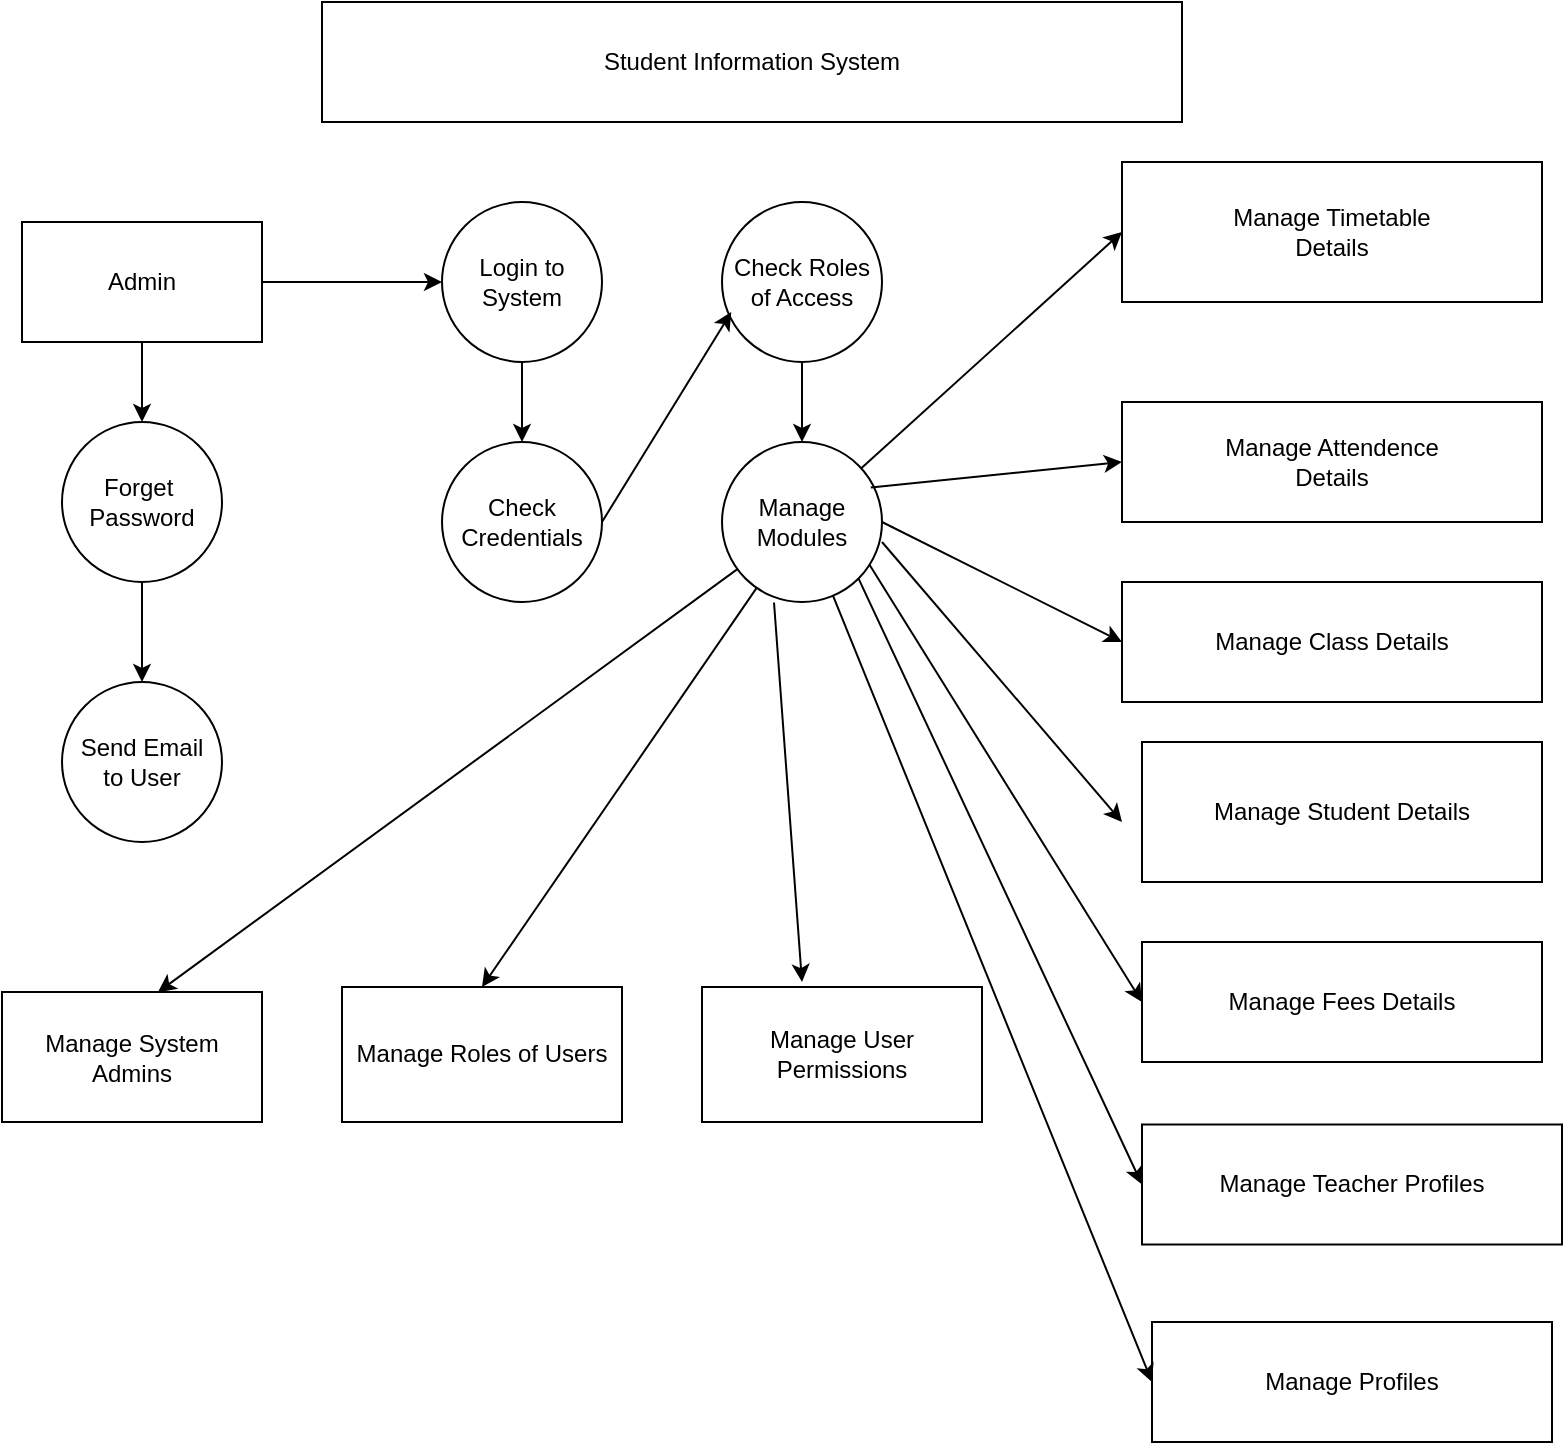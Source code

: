<mxfile version="28.1.1">
  <diagram name="Page-1" id="Aj4YkyL7rRNFT5d8pqKR">
    <mxGraphModel dx="1123" dy="644" grid="1" gridSize="10" guides="1" tooltips="1" connect="1" arrows="1" fold="1" page="1" pageScale="1" pageWidth="827" pageHeight="1169" math="0" shadow="0">
      <root>
        <mxCell id="0" />
        <mxCell id="1" parent="0" />
        <mxCell id="DKuZ23-eIAuZ990eXPdr-5" value="Login to System" style="ellipse;whiteSpace=wrap;html=1;aspect=fixed;" vertex="1" parent="1">
          <mxGeometry x="240" y="130" width="80" height="80" as="geometry" />
        </mxCell>
        <mxCell id="DKuZ23-eIAuZ990eXPdr-6" value="Check Roles of Access" style="ellipse;whiteSpace=wrap;html=1;aspect=fixed;" vertex="1" parent="1">
          <mxGeometry x="380" y="130" width="80" height="80" as="geometry" />
        </mxCell>
        <mxCell id="DKuZ23-eIAuZ990eXPdr-7" value="Check Credentials" style="ellipse;whiteSpace=wrap;html=1;aspect=fixed;" vertex="1" parent="1">
          <mxGeometry x="240" y="250" width="80" height="80" as="geometry" />
        </mxCell>
        <mxCell id="DKuZ23-eIAuZ990eXPdr-8" value="Manage&lt;div&gt;Modules&lt;/div&gt;" style="ellipse;whiteSpace=wrap;html=1;aspect=fixed;" vertex="1" parent="1">
          <mxGeometry x="380" y="250" width="80" height="80" as="geometry" />
        </mxCell>
        <mxCell id="DKuZ23-eIAuZ990eXPdr-9" value="Admin" style="rounded=0;whiteSpace=wrap;html=1;" vertex="1" parent="1">
          <mxGeometry x="30" y="140" width="120" height="60" as="geometry" />
        </mxCell>
        <mxCell id="DKuZ23-eIAuZ990eXPdr-10" value="Forget&amp;nbsp;&lt;div&gt;Password&lt;/div&gt;" style="ellipse;whiteSpace=wrap;html=1;aspect=fixed;" vertex="1" parent="1">
          <mxGeometry x="50" y="240" width="80" height="80" as="geometry" />
        </mxCell>
        <mxCell id="DKuZ23-eIAuZ990eXPdr-33" value="" style="edgeStyle=orthogonalEdgeStyle;rounded=0;orthogonalLoop=1;jettySize=auto;html=1;exitX=0.5;exitY=1;exitDx=0;exitDy=0;entryX=0.5;entryY=0;entryDx=0;entryDy=0;" edge="1" parent="1" source="DKuZ23-eIAuZ990eXPdr-10" target="DKuZ23-eIAuZ990eXPdr-11">
          <mxGeometry relative="1" as="geometry">
            <mxPoint x="125" y="330" as="sourcePoint" />
            <mxPoint x="45" y="380" as="targetPoint" />
          </mxGeometry>
        </mxCell>
        <mxCell id="DKuZ23-eIAuZ990eXPdr-11" value="Send Email&lt;div&gt;to User&lt;/div&gt;" style="ellipse;whiteSpace=wrap;html=1;aspect=fixed;" vertex="1" parent="1">
          <mxGeometry x="50" y="370" width="80" height="80" as="geometry" />
        </mxCell>
        <mxCell id="DKuZ23-eIAuZ990eXPdr-12" value="Manage System Admins" style="rounded=0;whiteSpace=wrap;html=1;" vertex="1" parent="1">
          <mxGeometry x="20" y="525" width="130" height="65" as="geometry" />
        </mxCell>
        <mxCell id="DKuZ23-eIAuZ990eXPdr-14" value="Manage Roles of Users" style="rounded=0;whiteSpace=wrap;html=1;" vertex="1" parent="1">
          <mxGeometry x="190" y="522.5" width="140" height="67.5" as="geometry" />
        </mxCell>
        <mxCell id="DKuZ23-eIAuZ990eXPdr-15" value="Manage Timetable&lt;div&gt;Details&lt;/div&gt;" style="rounded=0;whiteSpace=wrap;html=1;" vertex="1" parent="1">
          <mxGeometry x="580" y="110" width="210" height="70" as="geometry" />
        </mxCell>
        <mxCell id="DKuZ23-eIAuZ990eXPdr-16" value="Manage Attendence&lt;div&gt;Details&lt;/div&gt;" style="rounded=0;whiteSpace=wrap;html=1;" vertex="1" parent="1">
          <mxGeometry x="580" y="230" width="210" height="60" as="geometry" />
        </mxCell>
        <mxCell id="DKuZ23-eIAuZ990eXPdr-17" value="Manage Class Details" style="rounded=0;whiteSpace=wrap;html=1;" vertex="1" parent="1">
          <mxGeometry x="580" y="320" width="210" height="60" as="geometry" />
        </mxCell>
        <mxCell id="DKuZ23-eIAuZ990eXPdr-18" value="Manage Fees Details" style="rounded=0;whiteSpace=wrap;html=1;" vertex="1" parent="1">
          <mxGeometry x="590" y="500" width="200" height="60" as="geometry" />
        </mxCell>
        <mxCell id="DKuZ23-eIAuZ990eXPdr-20" value="Manage Teacher Profiles" style="rounded=0;whiteSpace=wrap;html=1;" vertex="1" parent="1">
          <mxGeometry x="590" y="591.25" width="210" height="60" as="geometry" />
        </mxCell>
        <mxCell id="DKuZ23-eIAuZ990eXPdr-21" value="Manage Profiles" style="rounded=0;whiteSpace=wrap;html=1;" vertex="1" parent="1">
          <mxGeometry x="595" y="690" width="200" height="60" as="geometry" />
        </mxCell>
        <mxCell id="DKuZ23-eIAuZ990eXPdr-25" value="Manage User Permissions" style="rounded=0;whiteSpace=wrap;html=1;" vertex="1" parent="1">
          <mxGeometry x="370" y="522.5" width="140" height="67.5" as="geometry" />
        </mxCell>
        <mxCell id="DKuZ23-eIAuZ990eXPdr-28" value="" style="edgeStyle=none;orthogonalLoop=1;jettySize=auto;html=1;rounded=0;exitX=1;exitY=0.5;exitDx=0;exitDy=0;entryX=0;entryY=0.5;entryDx=0;entryDy=0;" edge="1" parent="1" source="DKuZ23-eIAuZ990eXPdr-9" target="DKuZ23-eIAuZ990eXPdr-5">
          <mxGeometry width="100" relative="1" as="geometry">
            <mxPoint x="140" y="160" as="sourcePoint" />
            <mxPoint x="240" y="160" as="targetPoint" />
            <Array as="points" />
          </mxGeometry>
        </mxCell>
        <mxCell id="DKuZ23-eIAuZ990eXPdr-30" value="" style="edgeStyle=none;orthogonalLoop=1;jettySize=auto;html=1;rounded=0;exitX=0.5;exitY=1;exitDx=0;exitDy=0;entryX=0.5;entryY=0;entryDx=0;entryDy=0;" edge="1" parent="1" source="DKuZ23-eIAuZ990eXPdr-5" target="DKuZ23-eIAuZ990eXPdr-7">
          <mxGeometry width="100" relative="1" as="geometry">
            <mxPoint x="230" y="230" as="sourcePoint" />
            <mxPoint x="330" y="230" as="targetPoint" />
            <Array as="points" />
          </mxGeometry>
        </mxCell>
        <mxCell id="DKuZ23-eIAuZ990eXPdr-31" value="" style="edgeStyle=none;orthogonalLoop=1;jettySize=auto;html=1;rounded=0;entryX=0.5;entryY=0;entryDx=0;entryDy=0;exitX=0.5;exitY=1;exitDx=0;exitDy=0;" edge="1" parent="1" source="DKuZ23-eIAuZ990eXPdr-9" target="DKuZ23-eIAuZ990eXPdr-10">
          <mxGeometry width="100" relative="1" as="geometry">
            <mxPoint x="80" y="190" as="sourcePoint" />
            <mxPoint x="130" y="220" as="targetPoint" />
            <Array as="points" />
          </mxGeometry>
        </mxCell>
        <mxCell id="DKuZ23-eIAuZ990eXPdr-34" value="" style="endArrow=classic;html=1;rounded=0;exitX=1;exitY=0.5;exitDx=0;exitDy=0;entryX=0.058;entryY=0.688;entryDx=0;entryDy=0;entryPerimeter=0;" edge="1" parent="1" source="DKuZ23-eIAuZ990eXPdr-7" target="DKuZ23-eIAuZ990eXPdr-6">
          <mxGeometry width="50" height="50" relative="1" as="geometry">
            <mxPoint x="340" y="300" as="sourcePoint" />
            <mxPoint x="380" y="280" as="targetPoint" />
          </mxGeometry>
        </mxCell>
        <mxCell id="DKuZ23-eIAuZ990eXPdr-35" value="" style="edgeStyle=none;orthogonalLoop=1;jettySize=auto;html=1;rounded=0;exitX=0.5;exitY=1;exitDx=0;exitDy=0;entryX=0.5;entryY=0;entryDx=0;entryDy=0;" edge="1" parent="1" source="DKuZ23-eIAuZ990eXPdr-6" target="DKuZ23-eIAuZ990eXPdr-8">
          <mxGeometry width="100" relative="1" as="geometry">
            <mxPoint x="370" y="230" as="sourcePoint" />
            <mxPoint x="470" y="230" as="targetPoint" />
            <Array as="points" />
          </mxGeometry>
        </mxCell>
        <mxCell id="DKuZ23-eIAuZ990eXPdr-36" value="" style="edgeStyle=none;orthogonalLoop=1;jettySize=auto;html=1;rounded=0;exitX=0.325;exitY=1.003;exitDx=0;exitDy=0;exitPerimeter=0;" edge="1" parent="1" source="DKuZ23-eIAuZ990eXPdr-8">
          <mxGeometry width="100" relative="1" as="geometry">
            <mxPoint x="370" y="390" as="sourcePoint" />
            <mxPoint x="420" y="520" as="targetPoint" />
            <Array as="points" />
          </mxGeometry>
        </mxCell>
        <mxCell id="DKuZ23-eIAuZ990eXPdr-37" value="" style="edgeStyle=none;orthogonalLoop=1;jettySize=auto;html=1;rounded=0;entryX=0.5;entryY=0;entryDx=0;entryDy=0;" edge="1" parent="1" source="DKuZ23-eIAuZ990eXPdr-8" target="DKuZ23-eIAuZ990eXPdr-14">
          <mxGeometry width="100" relative="1" as="geometry">
            <mxPoint x="370" y="330" as="sourcePoint" />
            <mxPoint x="320" y="520" as="targetPoint" />
            <Array as="points" />
          </mxGeometry>
        </mxCell>
        <mxCell id="DKuZ23-eIAuZ990eXPdr-39" value="" style="edgeStyle=none;orthogonalLoop=1;jettySize=auto;html=1;rounded=0;entryX=0.6;entryY=0.001;entryDx=0;entryDy=0;entryPerimeter=0;" edge="1" parent="1" source="DKuZ23-eIAuZ990eXPdr-8" target="DKuZ23-eIAuZ990eXPdr-12">
          <mxGeometry width="100" relative="1" as="geometry">
            <mxPoint x="400" y="370" as="sourcePoint" />
            <mxPoint x="500" y="370" as="targetPoint" />
            <Array as="points" />
          </mxGeometry>
        </mxCell>
        <mxCell id="DKuZ23-eIAuZ990eXPdr-40" value="" style="edgeStyle=none;orthogonalLoop=1;jettySize=auto;html=1;rounded=0;exitX=1;exitY=0.5;exitDx=0;exitDy=0;entryX=0;entryY=0.5;entryDx=0;entryDy=0;" edge="1" parent="1" source="DKuZ23-eIAuZ990eXPdr-8" target="DKuZ23-eIAuZ990eXPdr-17">
          <mxGeometry width="100" relative="1" as="geometry">
            <mxPoint x="440" y="360" as="sourcePoint" />
            <mxPoint x="540" y="360" as="targetPoint" />
            <Array as="points" />
          </mxGeometry>
        </mxCell>
        <mxCell id="DKuZ23-eIAuZ990eXPdr-41" value="" style="edgeStyle=none;orthogonalLoop=1;jettySize=auto;html=1;rounded=0;entryX=0;entryY=0.5;entryDx=0;entryDy=0;" edge="1" parent="1">
          <mxGeometry width="100" relative="1" as="geometry">
            <mxPoint x="460" y="300" as="sourcePoint" />
            <mxPoint x="580" y="440" as="targetPoint" />
            <Array as="points" />
          </mxGeometry>
        </mxCell>
        <mxCell id="DKuZ23-eIAuZ990eXPdr-42" value="" style="edgeStyle=none;orthogonalLoop=1;jettySize=auto;html=1;rounded=0;exitX=0.921;exitY=0.766;exitDx=0;exitDy=0;exitPerimeter=0;entryX=0;entryY=0.5;entryDx=0;entryDy=0;" edge="1" parent="1" source="DKuZ23-eIAuZ990eXPdr-8" target="DKuZ23-eIAuZ990eXPdr-18">
          <mxGeometry width="100" relative="1" as="geometry">
            <mxPoint x="430" y="450" as="sourcePoint" />
            <mxPoint x="530" y="450" as="targetPoint" />
            <Array as="points" />
          </mxGeometry>
        </mxCell>
        <mxCell id="DKuZ23-eIAuZ990eXPdr-44" value="" style="edgeStyle=none;orthogonalLoop=1;jettySize=auto;html=1;rounded=0;entryX=0;entryY=0.5;entryDx=0;entryDy=0;exitX=0.93;exitY=0.284;exitDx=0;exitDy=0;exitPerimeter=0;" edge="1" parent="1" source="DKuZ23-eIAuZ990eXPdr-8" target="DKuZ23-eIAuZ990eXPdr-16">
          <mxGeometry width="100" relative="1" as="geometry">
            <mxPoint x="480" y="270" as="sourcePoint" />
            <mxPoint x="520" y="260" as="targetPoint" />
            <Array as="points" />
          </mxGeometry>
        </mxCell>
        <mxCell id="DKuZ23-eIAuZ990eXPdr-46" value="" style="edgeStyle=none;orthogonalLoop=1;jettySize=auto;html=1;rounded=0;exitX=1;exitY=1;exitDx=0;exitDy=0;entryX=0;entryY=0.5;entryDx=0;entryDy=0;" edge="1" parent="1" source="DKuZ23-eIAuZ990eXPdr-8" target="DKuZ23-eIAuZ990eXPdr-20">
          <mxGeometry width="100" relative="1" as="geometry">
            <mxPoint x="420" y="420" as="sourcePoint" />
            <mxPoint x="520" y="420" as="targetPoint" />
            <Array as="points" />
          </mxGeometry>
        </mxCell>
        <mxCell id="DKuZ23-eIAuZ990eXPdr-47" value="" style="edgeStyle=none;orthogonalLoop=1;jettySize=auto;html=1;rounded=0;exitX=0.693;exitY=0.959;exitDx=0;exitDy=0;exitPerimeter=0;entryX=0;entryY=0.5;entryDx=0;entryDy=0;" edge="1" parent="1" source="DKuZ23-eIAuZ990eXPdr-8" target="DKuZ23-eIAuZ990eXPdr-21">
          <mxGeometry width="100" relative="1" as="geometry">
            <mxPoint x="390" y="410" as="sourcePoint" />
            <mxPoint x="490" y="410" as="targetPoint" />
            <Array as="points" />
          </mxGeometry>
        </mxCell>
        <mxCell id="DKuZ23-eIAuZ990eXPdr-49" value="" style="edgeStyle=none;orthogonalLoop=1;jettySize=auto;html=1;rounded=0;entryX=0;entryY=0.5;entryDx=0;entryDy=0;" edge="1" parent="1" source="DKuZ23-eIAuZ990eXPdr-8" target="DKuZ23-eIAuZ990eXPdr-15">
          <mxGeometry width="100" relative="1" as="geometry">
            <mxPoint x="450" y="190" as="sourcePoint" />
            <mxPoint x="550" y="190" as="targetPoint" />
            <Array as="points" />
          </mxGeometry>
        </mxCell>
        <mxCell id="DKuZ23-eIAuZ990eXPdr-50" value="Student Information System" style="rounded=0;whiteSpace=wrap;html=1;" vertex="1" parent="1">
          <mxGeometry x="180" y="30" width="430" height="60" as="geometry" />
        </mxCell>
        <mxCell id="DKuZ23-eIAuZ990eXPdr-52" value="Manage Student Details" style="rounded=0;whiteSpace=wrap;html=1;" vertex="1" parent="1">
          <mxGeometry x="590" y="400" width="200" height="70" as="geometry" />
        </mxCell>
      </root>
    </mxGraphModel>
  </diagram>
</mxfile>
